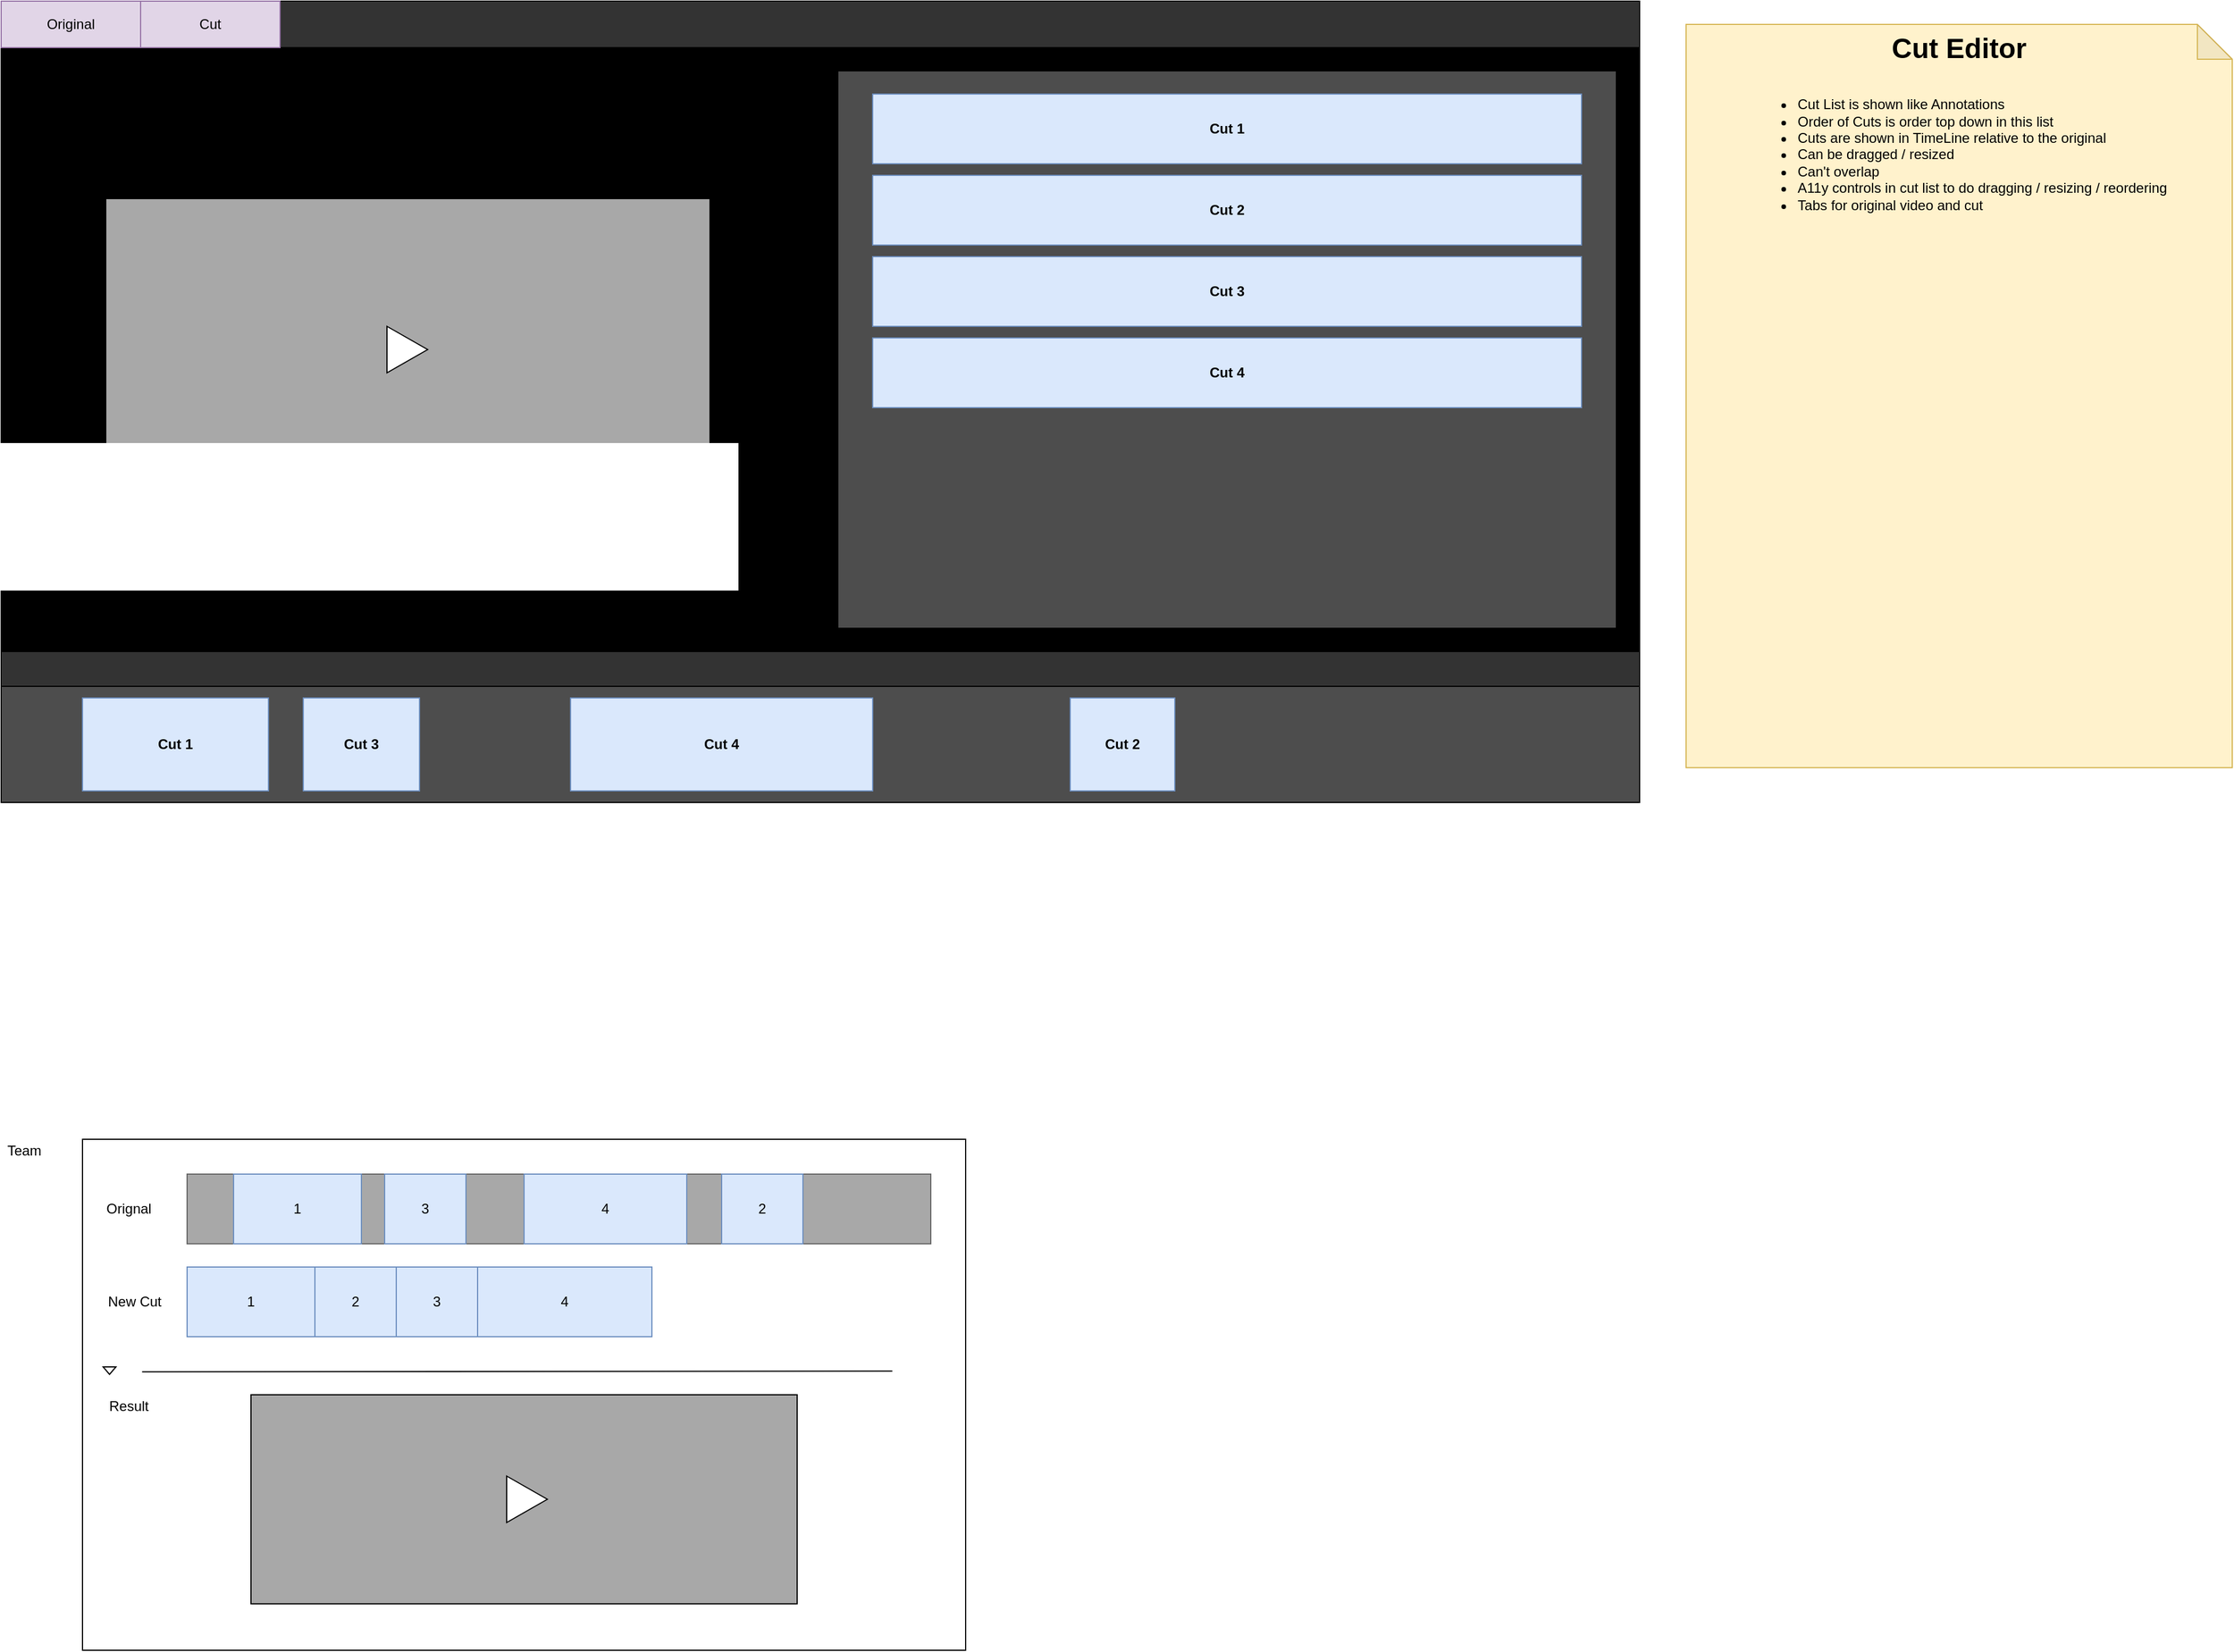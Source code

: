 <mxfile version="13.4.5" type="device"><diagram id="6KZTvIrFpXoLP8YEWx9z" name="Page-1"><mxGraphModel dx="2066" dy="2389" grid="1" gridSize="10" guides="1" tooltips="1" connect="1" arrows="1" fold="1" page="1" pageScale="1" pageWidth="827" pageHeight="1169" math="0" shadow="0"><root><mxCell id="0"/><mxCell id="1" parent="0"/><mxCell id="GLhpT_EX1aYv7gCXLFX--1" value="" style="rounded=0;whiteSpace=wrap;html=1;" parent="1" vertex="1"><mxGeometry x="180" y="540" width="760" height="440" as="geometry"/></mxCell><mxCell id="GLhpT_EX1aYv7gCXLFX--13" value="Team" style="text;html=1;strokeColor=none;fillColor=none;align=center;verticalAlign=middle;whiteSpace=wrap;rounded=0;" parent="1" vertex="1"><mxGeometry x="110" y="540" width="40" height="20" as="geometry"/></mxCell><mxCell id="GLhpT_EX1aYv7gCXLFX--16" value="Result" style="text;html=1;strokeColor=none;fillColor=none;align=center;verticalAlign=middle;whiteSpace=wrap;rounded=0;" parent="1" vertex="1"><mxGeometry x="200" y="760" width="40" height="20" as="geometry"/></mxCell><mxCell id="GLhpT_EX1aYv7gCXLFX--17" value="" style="group" parent="1" vertex="1" connectable="0"><mxGeometry x="270" y="570" width="640" height="60" as="geometry"/></mxCell><mxCell id="GLhpT_EX1aYv7gCXLFX--2" value="" style="rounded=0;whiteSpace=wrap;html=1;strokeColor=#666666;fontColor=#333333;fillColor=#A8A8A8;" parent="GLhpT_EX1aYv7gCXLFX--17" vertex="1"><mxGeometry width="640" height="60" as="geometry"/></mxCell><mxCell id="GLhpT_EX1aYv7gCXLFX--4" value="2" style="rounded=0;whiteSpace=wrap;html=1;fillColor=#dae8fc;strokeColor=#6c8ebf;" parent="GLhpT_EX1aYv7gCXLFX--17" vertex="1"><mxGeometry x="460" width="70" height="60" as="geometry"/></mxCell><mxCell id="GLhpT_EX1aYv7gCXLFX--5" value="3" style="rounded=0;whiteSpace=wrap;html=1;fillColor=#dae8fc;strokeColor=#6c8ebf;" parent="GLhpT_EX1aYv7gCXLFX--17" vertex="1"><mxGeometry x="170" width="70" height="60" as="geometry"/></mxCell><mxCell id="GLhpT_EX1aYv7gCXLFX--6" value="1" style="rounded=0;whiteSpace=wrap;html=1;fillColor=#dae8fc;strokeColor=#6c8ebf;" parent="GLhpT_EX1aYv7gCXLFX--17" vertex="1"><mxGeometry x="40" width="110" height="60" as="geometry"/></mxCell><mxCell id="GLhpT_EX1aYv7gCXLFX--7" value="4" style="rounded=0;whiteSpace=wrap;html=1;fillColor=#dae8fc;strokeColor=#6c8ebf;" parent="GLhpT_EX1aYv7gCXLFX--17" vertex="1"><mxGeometry x="290" width="140" height="60" as="geometry"/></mxCell><mxCell id="GLhpT_EX1aYv7gCXLFX--18" value="" style="group" parent="1" vertex="1" connectable="0"><mxGeometry x="270" y="650" width="420" height="60" as="geometry"/></mxCell><mxCell id="GLhpT_EX1aYv7gCXLFX--3" value="" style="rounded=0;whiteSpace=wrap;html=1;" parent="GLhpT_EX1aYv7gCXLFX--18" vertex="1"><mxGeometry width="400" height="60" as="geometry"/></mxCell><mxCell id="GLhpT_EX1aYv7gCXLFX--8" value="1" style="rounded=0;whiteSpace=wrap;html=1;fillColor=#dae8fc;strokeColor=#6c8ebf;" parent="GLhpT_EX1aYv7gCXLFX--18" vertex="1"><mxGeometry width="110" height="60" as="geometry"/></mxCell><mxCell id="GLhpT_EX1aYv7gCXLFX--10" value="2" style="rounded=0;whiteSpace=wrap;html=1;fillColor=#dae8fc;strokeColor=#6c8ebf;" parent="GLhpT_EX1aYv7gCXLFX--18" vertex="1"><mxGeometry x="110" width="70" height="60" as="geometry"/></mxCell><mxCell id="GLhpT_EX1aYv7gCXLFX--11" value="3" style="rounded=0;whiteSpace=wrap;html=1;fillColor=#dae8fc;strokeColor=#6c8ebf;" parent="GLhpT_EX1aYv7gCXLFX--18" vertex="1"><mxGeometry x="180" width="70" height="60" as="geometry"/></mxCell><mxCell id="GLhpT_EX1aYv7gCXLFX--12" value="4" style="rounded=0;whiteSpace=wrap;html=1;fillColor=#dae8fc;strokeColor=#6c8ebf;" parent="GLhpT_EX1aYv7gCXLFX--18" vertex="1"><mxGeometry x="250" width="150" height="60" as="geometry"/></mxCell><mxCell id="GLhpT_EX1aYv7gCXLFX--19" value="" style="group" parent="1" vertex="1" connectable="0"><mxGeometry x="325" y="760" width="470" height="180" as="geometry"/></mxCell><mxCell id="GLhpT_EX1aYv7gCXLFX--14" value="" style="rounded=0;whiteSpace=wrap;html=1;fillColor=#A8A8A8;" parent="GLhpT_EX1aYv7gCXLFX--19" vertex="1"><mxGeometry width="470" height="180" as="geometry"/></mxCell><mxCell id="GLhpT_EX1aYv7gCXLFX--15" value="" style="triangle;whiteSpace=wrap;html=1;" parent="GLhpT_EX1aYv7gCXLFX--19" vertex="1"><mxGeometry x="220" y="70" width="35" height="40" as="geometry"/></mxCell><mxCell id="GLhpT_EX1aYv7gCXLFX--20" value="Orignal" style="text;html=1;strokeColor=none;fillColor=none;align=center;verticalAlign=middle;whiteSpace=wrap;rounded=0;" parent="1" vertex="1"><mxGeometry x="200" y="590" width="40" height="20" as="geometry"/></mxCell><mxCell id="GLhpT_EX1aYv7gCXLFX--21" value="New Cut" style="text;html=1;strokeColor=none;fillColor=none;align=center;verticalAlign=middle;whiteSpace=wrap;rounded=0;" parent="1" vertex="1"><mxGeometry x="200" y="670" width="50" height="20" as="geometry"/></mxCell><mxCell id="GLhpT_EX1aYv7gCXLFX--22" value="" style="endArrow=none;html=1;exitX=0.053;exitY=0.455;exitDx=0;exitDy=0;exitPerimeter=0;entryX=0.908;entryY=0.455;entryDx=0;entryDy=0;entryPerimeter=0;" parent="1" edge="1"><mxGeometry width="50" height="50" relative="1" as="geometry"><mxPoint x="231.28" y="740.2" as="sourcePoint"/><mxPoint x="876.899" y="739.621" as="targetPoint"/></mxGeometry></mxCell><mxCell id="GLhpT_EX1aYv7gCXLFX--24" value="" style="triangle;whiteSpace=wrap;html=1;rotation=90;" parent="1" vertex="1"><mxGeometry x="200" y="733.75" width="6.5" height="11" as="geometry"/></mxCell><mxCell id="GLhpT_EX1aYv7gCXLFX--30" value="" style="group" parent="1" vertex="1" connectable="0"><mxGeometry x="110" y="-440" width="1410" height="690" as="geometry"/></mxCell><mxCell id="GLhpT_EX1aYv7gCXLFX--26" value="" style="rounded=0;whiteSpace=wrap;html=1;fillColor=#000000;" parent="GLhpT_EX1aYv7gCXLFX--30" vertex="1"><mxGeometry width="1410" height="690" as="geometry"/></mxCell><mxCell id="GLhpT_EX1aYv7gCXLFX--32" value="" style="rounded=0;whiteSpace=wrap;html=1;fillColor=#4D4D4D;" parent="GLhpT_EX1aYv7gCXLFX--30" vertex="1"><mxGeometry x="720" y="60" width="670" height="480" as="geometry"/></mxCell><mxCell id="GLhpT_EX1aYv7gCXLFX--33" value="" style="rounded=0;whiteSpace=wrap;html=1;fillColor=#4D4D4D;" parent="GLhpT_EX1aYv7gCXLFX--30" vertex="1"><mxGeometry y="560" width="1410" height="130" as="geometry"/></mxCell><mxCell id="GLhpT_EX1aYv7gCXLFX--34" value="Cut 1" style="rounded=0;whiteSpace=wrap;html=1;fillColor=#dae8fc;fontStyle=1;strokeColor=#6c8ebf;" parent="GLhpT_EX1aYv7gCXLFX--30" vertex="1"><mxGeometry x="750" y="80" width="610" height="60" as="geometry"/></mxCell><mxCell id="GLhpT_EX1aYv7gCXLFX--35" value="Cut 2" style="rounded=0;whiteSpace=wrap;html=1;fillColor=#dae8fc;fontStyle=1;strokeColor=#6c8ebf;" parent="GLhpT_EX1aYv7gCXLFX--30" vertex="1"><mxGeometry x="750" y="150" width="610" height="60" as="geometry"/></mxCell><mxCell id="GLhpT_EX1aYv7gCXLFX--36" value="Cut 3" style="rounded=0;whiteSpace=wrap;html=1;fillColor=#dae8fc;fontStyle=1;strokeColor=#6c8ebf;" parent="GLhpT_EX1aYv7gCXLFX--30" vertex="1"><mxGeometry x="750" y="220" width="610" height="60" as="geometry"/></mxCell><mxCell id="GLhpT_EX1aYv7gCXLFX--48" value="Cut 4" style="rounded=0;whiteSpace=wrap;html=1;fillColor=#dae8fc;fontStyle=1;strokeColor=#6c8ebf;" parent="GLhpT_EX1aYv7gCXLFX--30" vertex="1"><mxGeometry x="750" y="290" width="610" height="60" as="geometry"/></mxCell><mxCell id="GLhpT_EX1aYv7gCXLFX--50" value="Cut 1" style="rounded=0;whiteSpace=wrap;html=1;fillColor=#dae8fc;fontStyle=1;strokeColor=#6c8ebf;" parent="GLhpT_EX1aYv7gCXLFX--30" vertex="1"><mxGeometry x="70" y="600" width="160" height="80" as="geometry"/></mxCell><mxCell id="GLhpT_EX1aYv7gCXLFX--51" value="" style="rounded=0;whiteSpace=wrap;html=1;fontColor=#FFFFFF;fillColor=#333333;" parent="GLhpT_EX1aYv7gCXLFX--30" vertex="1"><mxGeometry y="560" width="1410" height="30" as="geometry"/></mxCell><mxCell id="GLhpT_EX1aYv7gCXLFX--52" value="Cut 4" style="rounded=0;whiteSpace=wrap;html=1;fillColor=#dae8fc;fontStyle=1;strokeColor=#6c8ebf;" parent="GLhpT_EX1aYv7gCXLFX--30" vertex="1"><mxGeometry x="490" y="600" width="260" height="80" as="geometry"/></mxCell><mxCell id="GLhpT_EX1aYv7gCXLFX--53" value="Cut 2" style="rounded=0;whiteSpace=wrap;html=1;fillColor=#dae8fc;fontStyle=1;strokeColor=#6c8ebf;" parent="GLhpT_EX1aYv7gCXLFX--30" vertex="1"><mxGeometry x="920" y="600" width="90" height="80" as="geometry"/></mxCell><mxCell id="GLhpT_EX1aYv7gCXLFX--54" value="Cut 3" style="rounded=0;whiteSpace=wrap;html=1;fillColor=#dae8fc;fontStyle=1;strokeColor=#6c8ebf;" parent="GLhpT_EX1aYv7gCXLFX--30" vertex="1"><mxGeometry x="260" y="600" width="100" height="80" as="geometry"/></mxCell><mxCell id="TXR2b-VaiCtvAMoGm0mp-1" value="" style="rounded=0;whiteSpace=wrap;html=1;fillColor=#333333;" vertex="1" parent="GLhpT_EX1aYv7gCXLFX--30"><mxGeometry width="1410" height="40" as="geometry"/></mxCell><mxCell id="TXR2b-VaiCtvAMoGm0mp-2" value="Original" style="rounded=0;whiteSpace=wrap;html=1;fillColor=#e1d5e7;strokeColor=#9673a6;" vertex="1" parent="GLhpT_EX1aYv7gCXLFX--30"><mxGeometry width="120" height="40" as="geometry"/></mxCell><mxCell id="TXR2b-VaiCtvAMoGm0mp-3" value="Cut" style="rounded=0;whiteSpace=wrap;html=1;fillColor=#e1d5e7;strokeColor=#9673a6;" vertex="1" parent="GLhpT_EX1aYv7gCXLFX--30"><mxGeometry x="120" width="120" height="40" as="geometry"/></mxCell><mxCell id="GLhpT_EX1aYv7gCXLFX--29" value="" style="group" parent="GLhpT_EX1aYv7gCXLFX--30" vertex="1" connectable="0"><mxGeometry x="90" y="170" width="520" height="260" as="geometry"/></mxCell><mxCell id="GLhpT_EX1aYv7gCXLFX--27" value="" style="rounded=0;whiteSpace=wrap;html=1;fillColor=#A8A8A8;" parent="GLhpT_EX1aYv7gCXLFX--29" vertex="1"><mxGeometry width="520" height="260" as="geometry"/></mxCell><mxCell id="GLhpT_EX1aYv7gCXLFX--28" value="" style="triangle;whiteSpace=wrap;html=1;" parent="GLhpT_EX1aYv7gCXLFX--29" vertex="1"><mxGeometry x="242" y="110" width="35" height="40" as="geometry"/></mxCell><mxCell id="GLhpT_EX1aYv7gCXLFX--55" value="&lt;font&gt;&lt;b style=&quot;font-size: 24px&quot;&gt;Cut Editor&lt;/b&gt;&lt;br&gt;&lt;br&gt;&lt;ul&gt;&lt;li style=&quot;text-align: left&quot;&gt;Cut List is shown like Annotations&lt;/li&gt;&lt;li style=&quot;text-align: left&quot;&gt;Order of Cuts is order top down in this list&lt;/li&gt;&lt;li style=&quot;text-align: left&quot;&gt;Cuts are shown in TimeLine relative to the original&lt;/li&gt;&lt;li style=&quot;text-align: left&quot;&gt;Can be dragged / resized&lt;/li&gt;&lt;li style=&quot;text-align: left&quot;&gt;Can't overlap&lt;/li&gt;&lt;li style=&quot;text-align: left&quot;&gt;A11y controls in cut list to do dragging / resizing / reordering&lt;/li&gt;&lt;li style=&quot;text-align: left&quot;&gt;Tabs for original video and cut&lt;/li&gt;&lt;/ul&gt;&lt;/font&gt;" style="shape=note;whiteSpace=wrap;html=1;backgroundOutline=1;darkOpacity=0.05;fillColor=#fff2cc;strokeColor=#d6b656;verticalAlign=top;" parent="1" vertex="1"><mxGeometry x="1560" y="-420" width="470" height="640" as="geometry"/></mxCell></root></mxGraphModel></diagram></mxfile>